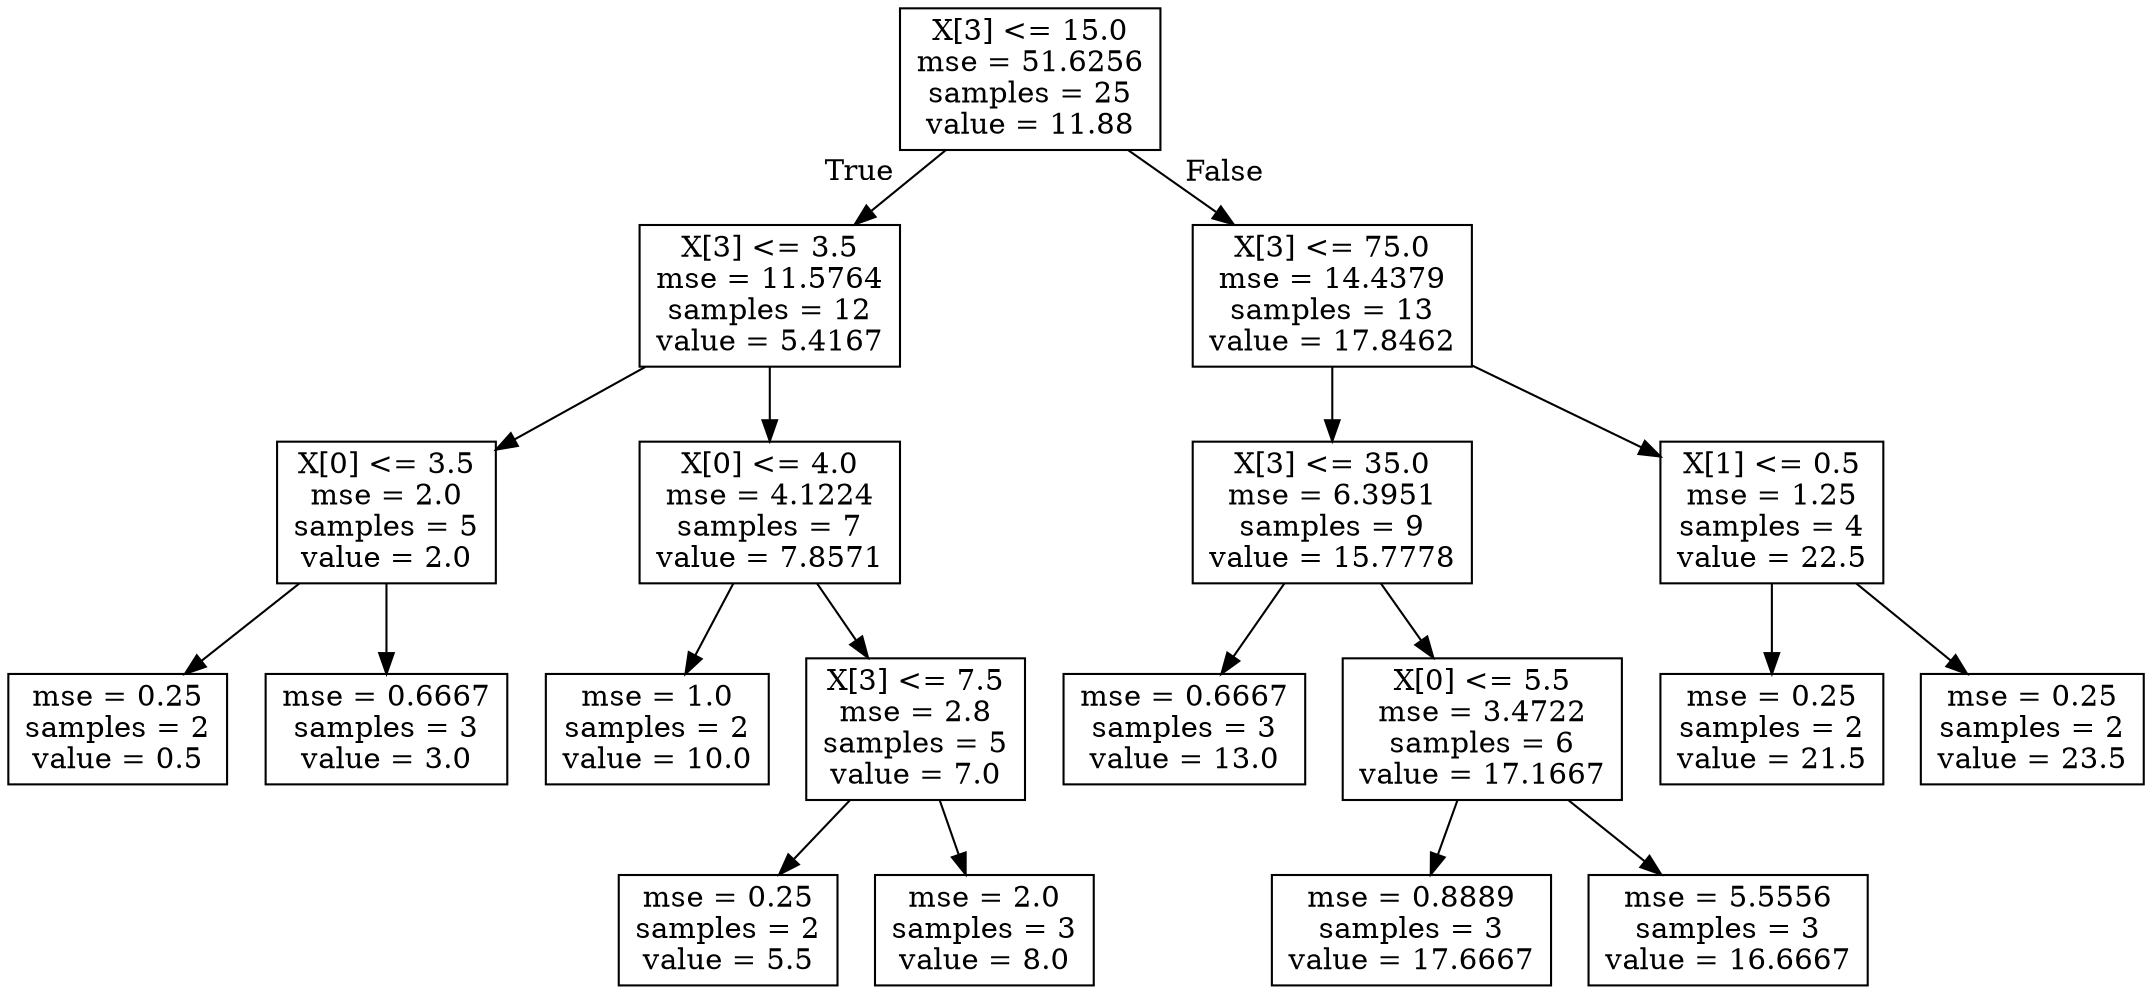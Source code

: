 digraph Tree {
node [shape=box] ;
0 [label="X[3] <= 15.0\nmse = 51.6256\nsamples = 25\nvalue = 11.88"] ;
1 [label="X[3] <= 3.5\nmse = 11.5764\nsamples = 12\nvalue = 5.4167"] ;
0 -> 1 [labeldistance=2.5, labelangle=45, headlabel="True"] ;
2 [label="X[0] <= 3.5\nmse = 2.0\nsamples = 5\nvalue = 2.0"] ;
1 -> 2 ;
3 [label="mse = 0.25\nsamples = 2\nvalue = 0.5"] ;
2 -> 3 ;
4 [label="mse = 0.6667\nsamples = 3\nvalue = 3.0"] ;
2 -> 4 ;
5 [label="X[0] <= 4.0\nmse = 4.1224\nsamples = 7\nvalue = 7.8571"] ;
1 -> 5 ;
6 [label="mse = 1.0\nsamples = 2\nvalue = 10.0"] ;
5 -> 6 ;
7 [label="X[3] <= 7.5\nmse = 2.8\nsamples = 5\nvalue = 7.0"] ;
5 -> 7 ;
8 [label="mse = 0.25\nsamples = 2\nvalue = 5.5"] ;
7 -> 8 ;
9 [label="mse = 2.0\nsamples = 3\nvalue = 8.0"] ;
7 -> 9 ;
10 [label="X[3] <= 75.0\nmse = 14.4379\nsamples = 13\nvalue = 17.8462"] ;
0 -> 10 [labeldistance=2.5, labelangle=-45, headlabel="False"] ;
11 [label="X[3] <= 35.0\nmse = 6.3951\nsamples = 9\nvalue = 15.7778"] ;
10 -> 11 ;
12 [label="mse = 0.6667\nsamples = 3\nvalue = 13.0"] ;
11 -> 12 ;
13 [label="X[0] <= 5.5\nmse = 3.4722\nsamples = 6\nvalue = 17.1667"] ;
11 -> 13 ;
14 [label="mse = 0.8889\nsamples = 3\nvalue = 17.6667"] ;
13 -> 14 ;
15 [label="mse = 5.5556\nsamples = 3\nvalue = 16.6667"] ;
13 -> 15 ;
16 [label="X[1] <= 0.5\nmse = 1.25\nsamples = 4\nvalue = 22.5"] ;
10 -> 16 ;
17 [label="mse = 0.25\nsamples = 2\nvalue = 21.5"] ;
16 -> 17 ;
18 [label="mse = 0.25\nsamples = 2\nvalue = 23.5"] ;
16 -> 18 ;
}